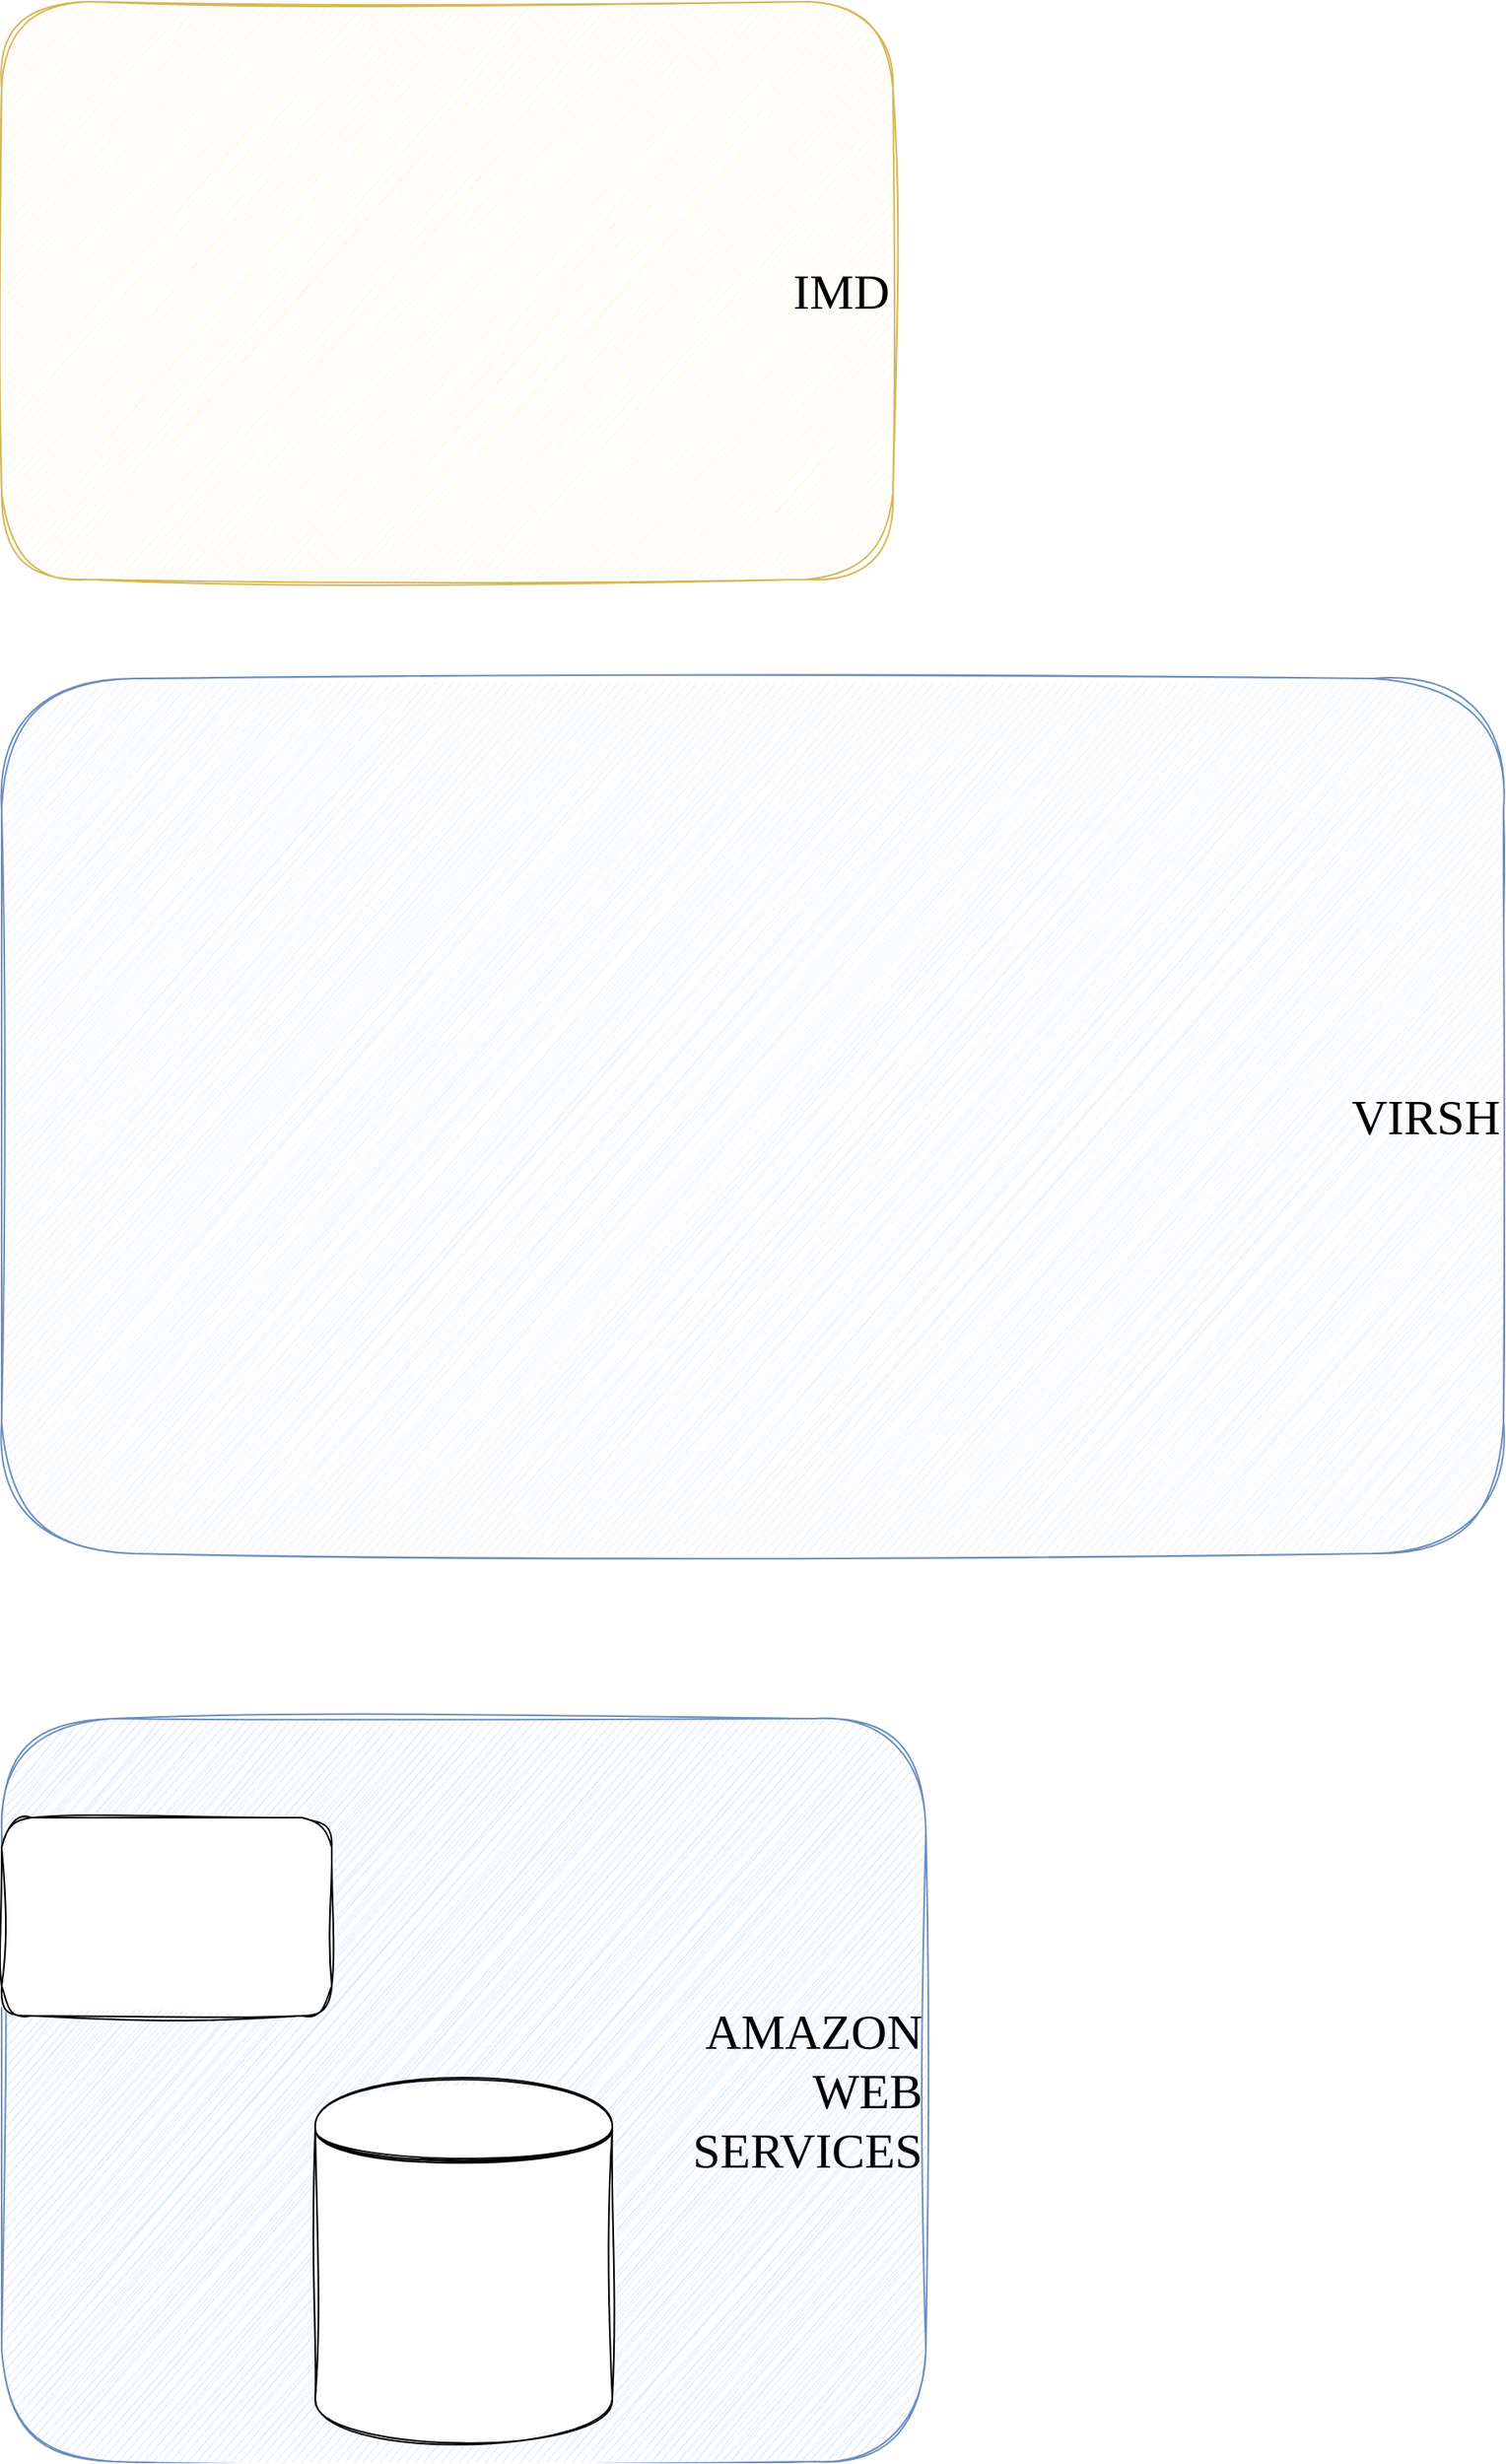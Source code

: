 <mxfile version="27.1.0">
  <diagram name="Page-1" id="AXLddjBOkNtREMI0aHdj">
    <mxGraphModel dx="6321" dy="4643" grid="1" gridSize="10" guides="1" tooltips="1" connect="1" arrows="1" fold="1" page="1" pageScale="1" pageWidth="1169" pageHeight="827" math="0" shadow="0">
      <root>
        <mxCell id="0" />
        <mxCell id="1" parent="0" />
        <mxCell id="sfCRKo0_vr712xjra1Gk-1" value="&lt;font face=&quot;Comic Sans MS&quot;&gt;&lt;span style=&quot;font-size: 30px;&quot;&gt;VIRSH&lt;/span&gt;&lt;/font&gt;" style="rounded=1;whiteSpace=wrap;html=1;fillColor=#dae8fc;align=right;strokeColor=#6c8ebf;sketch=1;curveFitting=1;jiggle=2;strokeOpacity=100;fillOpacity=50;" vertex="1" parent="1">
          <mxGeometry x="120" y="-350" width="910" height="530" as="geometry" />
        </mxCell>
        <mxCell id="sfCRKo0_vr712xjra1Gk-2" value="&lt;font face=&quot;Comic Sans MS&quot;&gt;&lt;span style=&quot;font-size: 30px;&quot;&gt;IMD&lt;/span&gt;&lt;/font&gt;" style="rounded=1;whiteSpace=wrap;html=1;fillColor=#fff2cc;align=right;strokeColor=#d6b656;sketch=1;curveFitting=1;jiggle=2;strokeOpacity=100;fillOpacity=50;" vertex="1" parent="1">
          <mxGeometry x="120" y="-760" width="540" height="350" as="geometry" />
        </mxCell>
        <mxCell id="sfCRKo0_vr712xjra1Gk-3" value="&lt;span style=&quot;font-family: &amp;quot;Comic Sans MS&amp;quot;; font-size: 30px;&quot;&gt;AMAZON&lt;/span&gt;&lt;div&gt;&lt;font face=&quot;Comic Sans MS&quot;&gt;&lt;span style=&quot;font-size: 30px;&quot;&gt;WEB&lt;br&gt;&lt;/span&gt;&lt;/font&gt;&lt;div&gt;&lt;span style=&quot;font-family: &amp;quot;Comic Sans MS&amp;quot;; font-size: 30px;&quot;&gt;SERVICES&lt;/span&gt;&lt;/div&gt;&lt;/div&gt;" style="rounded=1;whiteSpace=wrap;html=1;fillColor=#dae8fc;align=right;strokeColor=#6c8ebf;sketch=1;curveFitting=1;jiggle=2;" vertex="1" parent="1">
          <mxGeometry x="120" y="280" width="560" height="450" as="geometry" />
        </mxCell>
        <mxCell id="sfCRKo0_vr712xjra1Gk-4" value="" style="rounded=1;whiteSpace=wrap;html=1;sketch=1;curveFitting=1;jiggle=2;" vertex="1" parent="1">
          <mxGeometry x="120.0" y="340" width="200" height="120" as="geometry" />
        </mxCell>
        <mxCell id="sfCRKo0_vr712xjra1Gk-5" value="" style="shape=image;verticalLabelPosition=bottom;labelBackgroundColor=default;verticalAlign=top;aspect=fixed;imageAspect=0;image=https://www.dusuniot.com/wp-content/uploads/2022/08/chirpstack.jpg;clipPath=inset(33% 4.33% 33.67% 5% round 50%);" vertex="1" parent="1">
          <mxGeometry x="121.34" y="363.59" width="198.8" height="73.09" as="geometry" />
        </mxCell>
        <mxCell id="sfCRKo0_vr712xjra1Gk-6" value="" style="shape=image;verticalLabelPosition=bottom;labelBackgroundColor=default;verticalAlign=top;aspect=fixed;imageAspect=0;image=https://miro.medium.com/v2/resize:fit:360/1*h78te1Nr-bUgqCtmFylC_g.png;clipPath=inset(7.81% 34.67% 10.42% 34%);" vertex="1" parent="1">
          <mxGeometry x="330" y="286.68" width="97.79" height="163.32" as="geometry" />
        </mxCell>
        <mxCell id="sfCRKo0_vr712xjra1Gk-8" value="" style="shape=datastore;whiteSpace=wrap;html=1;sketch=1;curveFitting=1;jiggle=2;" vertex="1" parent="1">
          <mxGeometry x="310" y="500" width="180" height="220" as="geometry" />
        </mxCell>
        <mxCell id="sfCRKo0_vr712xjra1Gk-9" value="" style="shape=image;verticalLabelPosition=bottom;labelBackgroundColor=default;verticalAlign=top;aspect=fixed;imageAspect=0;image=https://www.edureka.co/blog/wp-content/uploads/2016/10/1_B9CIOrxdROHvtdmouQA1_A-removebg-preview-300x225.png;" vertex="1" parent="1">
          <mxGeometry x="320" y="580" width="159.99" height="120" as="geometry" />
        </mxCell>
      </root>
    </mxGraphModel>
  </diagram>
</mxfile>
